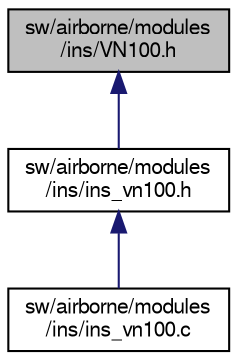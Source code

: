 digraph "sw/airborne/modules/ins/VN100.h"
{
  edge [fontname="FreeSans",fontsize="10",labelfontname="FreeSans",labelfontsize="10"];
  node [fontname="FreeSans",fontsize="10",shape=record];
  Node1 [label="sw/airborne/modules\l/ins/VN100.h",height=0.2,width=0.4,color="black", fillcolor="grey75", style="filled", fontcolor="black"];
  Node1 -> Node2 [dir="back",color="midnightblue",fontsize="10",style="solid",fontname="FreeSans"];
  Node2 [label="sw/airborne/modules\l/ins/ins_vn100.h",height=0.2,width=0.4,color="black", fillcolor="white", style="filled",URL="$ins__vn100_8h.html",tooltip="Interface for the VectorNav VN100 AHRS use the binary protocal on the SPI link. "];
  Node2 -> Node3 [dir="back",color="midnightblue",fontsize="10",style="solid",fontname="FreeSans"];
  Node3 [label="sw/airborne/modules\l/ins/ins_vn100.c",height=0.2,width=0.4,color="black", fillcolor="white", style="filled",URL="$ins__vn100_8c.html"];
}
